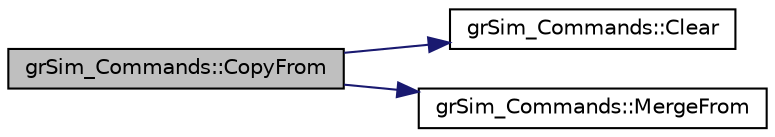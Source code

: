 digraph "grSim_Commands::CopyFrom"
{
 // INTERACTIVE_SVG=YES
  edge [fontname="Helvetica",fontsize="10",labelfontname="Helvetica",labelfontsize="10"];
  node [fontname="Helvetica",fontsize="10",shape=record];
  rankdir="LR";
  Node1 [label="grSim_Commands::CopyFrom",height=0.2,width=0.4,color="black", fillcolor="grey75", style="filled", fontcolor="black"];
  Node1 -> Node2 [color="midnightblue",fontsize="10",style="solid",fontname="Helvetica"];
  Node2 [label="grSim_Commands::Clear",height=0.2,width=0.4,color="black", fillcolor="white", style="filled",URL="$d0/d13/classgr_sim___commands.html#ae615989f94305fa11853a42d9b5f86d4"];
  Node1 -> Node3 [color="midnightblue",fontsize="10",style="solid",fontname="Helvetica"];
  Node3 [label="grSim_Commands::MergeFrom",height=0.2,width=0.4,color="black", fillcolor="white", style="filled",URL="$d0/d13/classgr_sim___commands.html#a6a3aac058f5aa331e031804ba3e60ca7"];
}
